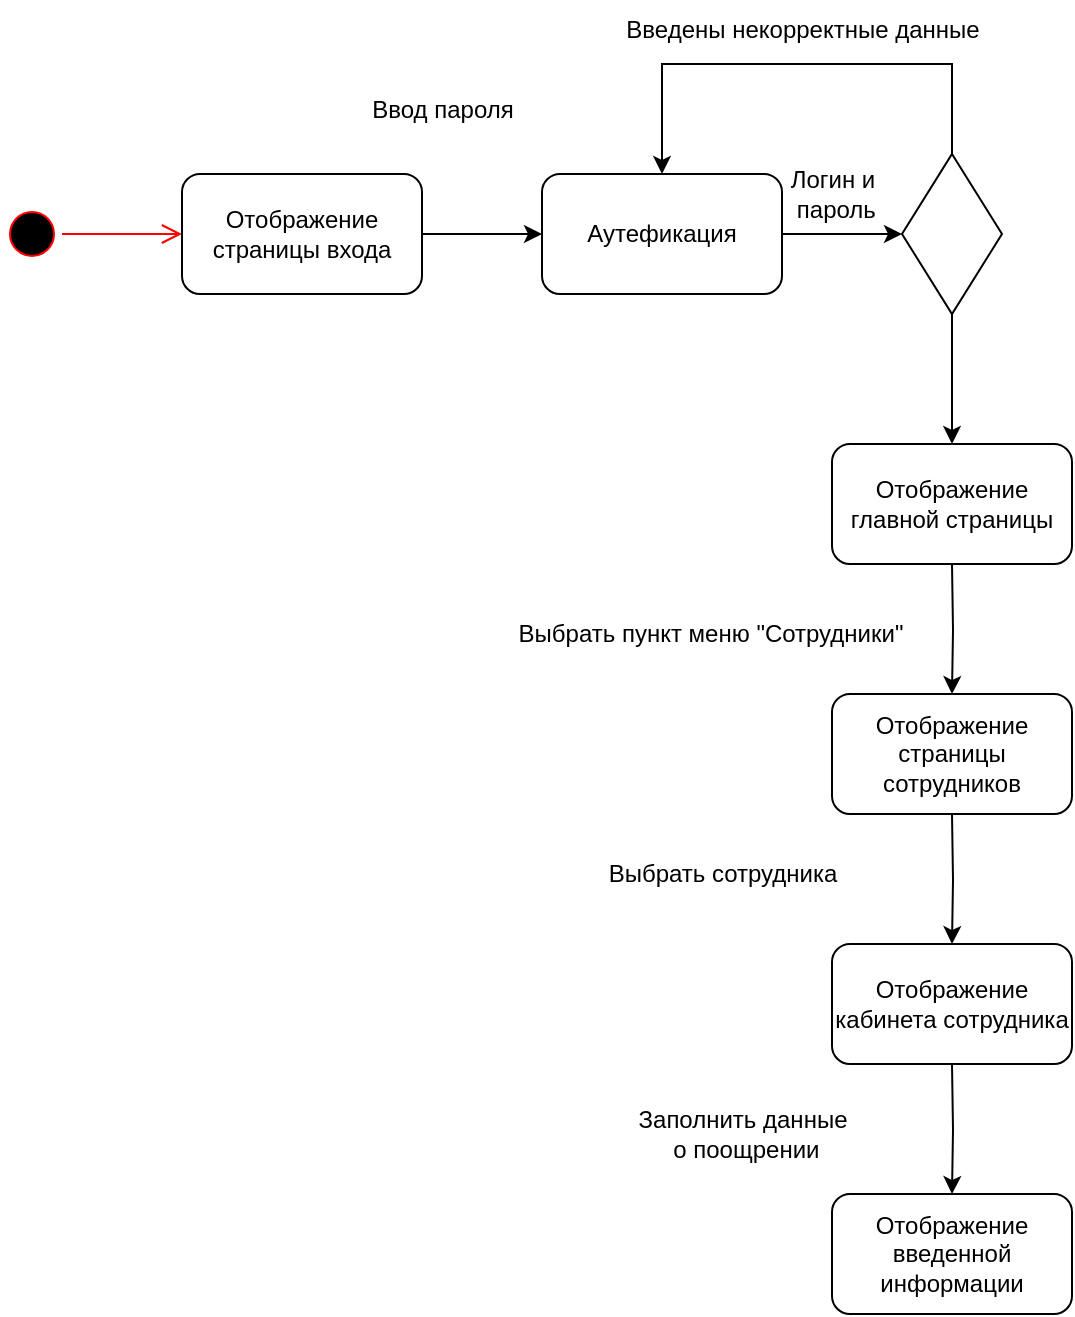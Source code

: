 <mxfile version="21.3.5" type="device">
  <diagram name="Страница 1" id="nT9jxlH0TLVJuHRqUTSw">
    <mxGraphModel dx="1588" dy="2097" grid="1" gridSize="10" guides="1" tooltips="1" connect="1" arrows="1" fold="1" page="1" pageScale="1" pageWidth="827" pageHeight="1169" math="0" shadow="0">
      <root>
        <mxCell id="0" />
        <mxCell id="1" parent="0" />
        <mxCell id="4flv6Yp_8lDxa1fTArgD-2" value="" style="ellipse;html=1;shape=startState;fillColor=#000000;strokeColor=#ff0000;" vertex="1" parent="1">
          <mxGeometry x="60" y="60" width="30" height="30" as="geometry" />
        </mxCell>
        <mxCell id="4flv6Yp_8lDxa1fTArgD-3" value="" style="edgeStyle=orthogonalEdgeStyle;html=1;verticalAlign=bottom;endArrow=open;endSize=8;strokeColor=#ff0000;rounded=0;" edge="1" source="4flv6Yp_8lDxa1fTArgD-2" parent="1">
          <mxGeometry relative="1" as="geometry">
            <mxPoint x="150" y="75" as="targetPoint" />
          </mxGeometry>
        </mxCell>
        <mxCell id="4flv6Yp_8lDxa1fTArgD-5" style="edgeStyle=orthogonalEdgeStyle;rounded=0;orthogonalLoop=1;jettySize=auto;html=1;" edge="1" parent="1" source="4flv6Yp_8lDxa1fTArgD-4">
          <mxGeometry relative="1" as="geometry">
            <mxPoint x="330" y="75" as="targetPoint" />
          </mxGeometry>
        </mxCell>
        <mxCell id="4flv6Yp_8lDxa1fTArgD-4" value="Отображение страницы входа" style="rounded=1;whiteSpace=wrap;html=1;" vertex="1" parent="1">
          <mxGeometry x="150" y="45" width="120" height="60" as="geometry" />
        </mxCell>
        <mxCell id="4flv6Yp_8lDxa1fTArgD-7" style="edgeStyle=orthogonalEdgeStyle;rounded=0;orthogonalLoop=1;jettySize=auto;html=1;" edge="1" parent="1" source="4flv6Yp_8lDxa1fTArgD-6">
          <mxGeometry relative="1" as="geometry">
            <mxPoint x="510" y="75" as="targetPoint" />
          </mxGeometry>
        </mxCell>
        <mxCell id="4flv6Yp_8lDxa1fTArgD-6" value="Аутефикация" style="rounded=1;whiteSpace=wrap;html=1;" vertex="1" parent="1">
          <mxGeometry x="330" y="45" width="120" height="60" as="geometry" />
        </mxCell>
        <mxCell id="4flv6Yp_8lDxa1fTArgD-10" style="edgeStyle=orthogonalEdgeStyle;rounded=0;orthogonalLoop=1;jettySize=auto;html=1;entryX=0.5;entryY=0;entryDx=0;entryDy=0;" edge="1" parent="1" source="4flv6Yp_8lDxa1fTArgD-8" target="4flv6Yp_8lDxa1fTArgD-9">
          <mxGeometry relative="1" as="geometry" />
        </mxCell>
        <mxCell id="4flv6Yp_8lDxa1fTArgD-17" style="edgeStyle=orthogonalEdgeStyle;rounded=0;orthogonalLoop=1;jettySize=auto;html=1;entryX=0.5;entryY=0;entryDx=0;entryDy=0;" edge="1" parent="1" source="4flv6Yp_8lDxa1fTArgD-8" target="4flv6Yp_8lDxa1fTArgD-6">
          <mxGeometry relative="1" as="geometry">
            <Array as="points">
              <mxPoint x="535" y="-10" />
              <mxPoint x="390" y="-10" />
            </Array>
          </mxGeometry>
        </mxCell>
        <mxCell id="4flv6Yp_8lDxa1fTArgD-8" value="" style="rhombus;whiteSpace=wrap;html=1;" vertex="1" parent="1">
          <mxGeometry x="510" y="35" width="50" height="80" as="geometry" />
        </mxCell>
        <mxCell id="4flv6Yp_8lDxa1fTArgD-9" value="Отображение главной страницы" style="rounded=1;whiteSpace=wrap;html=1;" vertex="1" parent="1">
          <mxGeometry x="475" y="180" width="120" height="60" as="geometry" />
        </mxCell>
        <mxCell id="4flv6Yp_8lDxa1fTArgD-11" style="edgeStyle=orthogonalEdgeStyle;rounded=0;orthogonalLoop=1;jettySize=auto;html=1;entryX=0.5;entryY=0;entryDx=0;entryDy=0;" edge="1" parent="1" target="4flv6Yp_8lDxa1fTArgD-12">
          <mxGeometry relative="1" as="geometry">
            <mxPoint x="535" y="240" as="sourcePoint" />
          </mxGeometry>
        </mxCell>
        <mxCell id="4flv6Yp_8lDxa1fTArgD-12" value="Отображение страницы сотрудников" style="rounded=1;whiteSpace=wrap;html=1;" vertex="1" parent="1">
          <mxGeometry x="475" y="305" width="120" height="60" as="geometry" />
        </mxCell>
        <mxCell id="4flv6Yp_8lDxa1fTArgD-13" style="edgeStyle=orthogonalEdgeStyle;rounded=0;orthogonalLoop=1;jettySize=auto;html=1;entryX=0.5;entryY=0;entryDx=0;entryDy=0;" edge="1" parent="1" target="4flv6Yp_8lDxa1fTArgD-14">
          <mxGeometry relative="1" as="geometry">
            <mxPoint x="535" y="365" as="sourcePoint" />
          </mxGeometry>
        </mxCell>
        <mxCell id="4flv6Yp_8lDxa1fTArgD-14" value="Отображение кабинета сотрудника" style="rounded=1;whiteSpace=wrap;html=1;" vertex="1" parent="1">
          <mxGeometry x="475" y="430" width="120" height="60" as="geometry" />
        </mxCell>
        <mxCell id="4flv6Yp_8lDxa1fTArgD-15" style="edgeStyle=orthogonalEdgeStyle;rounded=0;orthogonalLoop=1;jettySize=auto;html=1;entryX=0.5;entryY=0;entryDx=0;entryDy=0;" edge="1" parent="1" target="4flv6Yp_8lDxa1fTArgD-16">
          <mxGeometry relative="1" as="geometry">
            <mxPoint x="535" y="490" as="sourcePoint" />
          </mxGeometry>
        </mxCell>
        <mxCell id="4flv6Yp_8lDxa1fTArgD-16" value="Отображение введенной информации" style="rounded=1;whiteSpace=wrap;html=1;" vertex="1" parent="1">
          <mxGeometry x="475" y="555" width="120" height="60" as="geometry" />
        </mxCell>
        <mxCell id="4flv6Yp_8lDxa1fTArgD-18" value="Ввод пароля" style="text;html=1;align=center;verticalAlign=middle;resizable=0;points=[];autosize=1;strokeColor=none;fillColor=none;" vertex="1" parent="1">
          <mxGeometry x="235" y="-2" width="90" height="30" as="geometry" />
        </mxCell>
        <mxCell id="4flv6Yp_8lDxa1fTArgD-19" value="&lt;div&gt;Логин и&lt;/div&gt;&lt;div&gt;&amp;nbsp;пароль&lt;/div&gt;" style="text;html=1;align=center;verticalAlign=middle;resizable=0;points=[];autosize=1;strokeColor=none;fillColor=none;" vertex="1" parent="1">
          <mxGeometry x="440" y="35" width="70" height="40" as="geometry" />
        </mxCell>
        <mxCell id="4flv6Yp_8lDxa1fTArgD-20" value="Введены некорректные данные" style="text;html=1;align=center;verticalAlign=middle;resizable=0;points=[];autosize=1;strokeColor=none;fillColor=none;" vertex="1" parent="1">
          <mxGeometry x="360" y="-42" width="200" height="30" as="geometry" />
        </mxCell>
        <mxCell id="4flv6Yp_8lDxa1fTArgD-21" value="Выбрать пункт меню &quot;Сотрудники&quot;" style="text;html=1;align=center;verticalAlign=middle;resizable=0;points=[];autosize=1;strokeColor=none;fillColor=none;" vertex="1" parent="1">
          <mxGeometry x="304" y="260" width="220" height="30" as="geometry" />
        </mxCell>
        <mxCell id="4flv6Yp_8lDxa1fTArgD-22" value="Выбрать сотрудника" style="text;html=1;align=center;verticalAlign=middle;resizable=0;points=[];autosize=1;strokeColor=none;fillColor=none;" vertex="1" parent="1">
          <mxGeometry x="350" y="380" width="140" height="30" as="geometry" />
        </mxCell>
        <mxCell id="4flv6Yp_8lDxa1fTArgD-23" value="&lt;div&gt;Заполнить данные&lt;/div&gt;&lt;div&gt;&amp;nbsp;о поощрении&lt;/div&gt;" style="text;html=1;align=center;verticalAlign=middle;resizable=0;points=[];autosize=1;strokeColor=none;fillColor=none;" vertex="1" parent="1">
          <mxGeometry x="365" y="505" width="130" height="40" as="geometry" />
        </mxCell>
      </root>
    </mxGraphModel>
  </diagram>
</mxfile>
